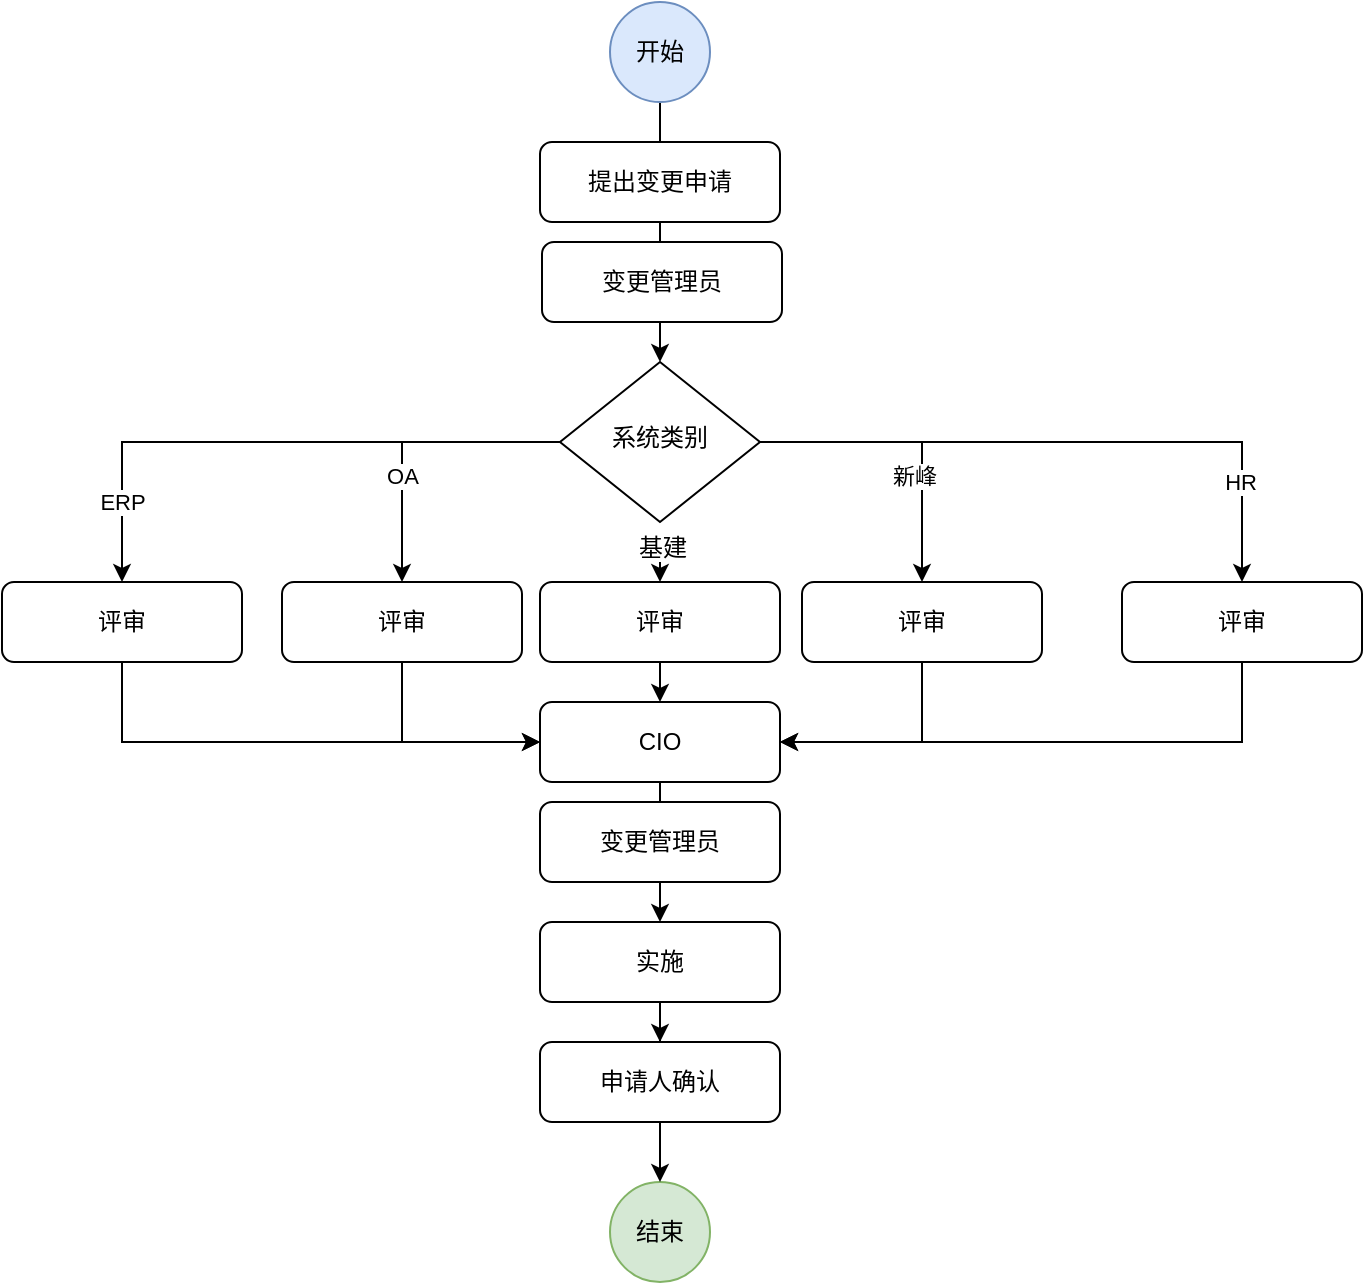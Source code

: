 <mxfile version="21.3.2" type="github">
  <diagram id="C5RBs43oDa-KdzZeNtuy" name="Page-1">
    <mxGraphModel dx="739" dy="470" grid="1" gridSize="10" guides="1" tooltips="1" connect="1" arrows="1" fold="1" page="1" pageScale="1" pageWidth="827" pageHeight="1169" math="0" shadow="0">
      <root>
        <mxCell id="WIyWlLk6GJQsqaUBKTNV-0" />
        <mxCell id="WIyWlLk6GJQsqaUBKTNV-1" parent="WIyWlLk6GJQsqaUBKTNV-0" />
        <mxCell id="n2nxHzEbUFdmFaFhW0tO-0" style="edgeStyle=orthogonalEdgeStyle;rounded=0;orthogonalLoop=1;jettySize=auto;html=1;exitX=0;exitY=0.5;exitDx=0;exitDy=0;entryX=0.5;entryY=0;entryDx=0;entryDy=0;" parent="WIyWlLk6GJQsqaUBKTNV-1" source="n2nxHzEbUFdmFaFhW0tO-8" target="n2nxHzEbUFdmFaFhW0tO-18" edge="1">
          <mxGeometry relative="1" as="geometry" />
        </mxCell>
        <mxCell id="n2nxHzEbUFdmFaFhW0tO-1" value="OA" style="edgeLabel;html=1;align=center;verticalAlign=middle;resizable=0;points=[];" parent="n2nxHzEbUFdmFaFhW0tO-0" vertex="1" connectable="0">
          <mxGeometry x="0.28" y="1" relative="1" as="geometry">
            <mxPoint x="-1" as="offset" />
          </mxGeometry>
        </mxCell>
        <mxCell id="n2nxHzEbUFdmFaFhW0tO-2" style="edgeStyle=orthogonalEdgeStyle;rounded=0;orthogonalLoop=1;jettySize=auto;html=1;exitX=1;exitY=0.5;exitDx=0;exitDy=0;entryX=0.5;entryY=0;entryDx=0;entryDy=0;" parent="WIyWlLk6GJQsqaUBKTNV-1" source="n2nxHzEbUFdmFaFhW0tO-8" target="n2nxHzEbUFdmFaFhW0tO-20" edge="1">
          <mxGeometry relative="1" as="geometry" />
        </mxCell>
        <mxCell id="n2nxHzEbUFdmFaFhW0tO-3" value="新峰" style="edgeLabel;html=1;align=center;verticalAlign=middle;resizable=0;points=[];" parent="n2nxHzEbUFdmFaFhW0tO-2" vertex="1" connectable="0">
          <mxGeometry x="0.294" y="-4" relative="1" as="geometry">
            <mxPoint as="offset" />
          </mxGeometry>
        </mxCell>
        <mxCell id="n2nxHzEbUFdmFaFhW0tO-4" style="edgeStyle=orthogonalEdgeStyle;rounded=0;orthogonalLoop=1;jettySize=auto;html=1;exitX=1;exitY=0.5;exitDx=0;exitDy=0;entryX=0.5;entryY=0;entryDx=0;entryDy=0;" parent="WIyWlLk6GJQsqaUBKTNV-1" source="n2nxHzEbUFdmFaFhW0tO-8" target="n2nxHzEbUFdmFaFhW0tO-22" edge="1">
          <mxGeometry relative="1" as="geometry" />
        </mxCell>
        <mxCell id="n2nxHzEbUFdmFaFhW0tO-5" value="HR" style="edgeLabel;html=1;align=center;verticalAlign=middle;resizable=0;points=[];" parent="n2nxHzEbUFdmFaFhW0tO-4" vertex="1" connectable="0">
          <mxGeometry x="0.674" y="-1" relative="1" as="geometry">
            <mxPoint as="offset" />
          </mxGeometry>
        </mxCell>
        <mxCell id="n2nxHzEbUFdmFaFhW0tO-6" style="edgeStyle=orthogonalEdgeStyle;rounded=0;orthogonalLoop=1;jettySize=auto;html=1;exitX=0;exitY=0.5;exitDx=0;exitDy=0;entryX=0.5;entryY=0;entryDx=0;entryDy=0;" parent="WIyWlLk6GJQsqaUBKTNV-1" source="n2nxHzEbUFdmFaFhW0tO-8" target="n2nxHzEbUFdmFaFhW0tO-15" edge="1">
          <mxGeometry relative="1" as="geometry" />
        </mxCell>
        <mxCell id="n2nxHzEbUFdmFaFhW0tO-7" value="ERP" style="edgeLabel;html=1;align=center;verticalAlign=middle;resizable=0;points=[];" parent="n2nxHzEbUFdmFaFhW0tO-6" vertex="1" connectable="0">
          <mxGeometry x="0.645" y="-3" relative="1" as="geometry">
            <mxPoint x="3" y="11" as="offset" />
          </mxGeometry>
        </mxCell>
        <mxCell id="rHmILMbRarcdbCMHkEGJ-1" style="edgeStyle=orthogonalEdgeStyle;rounded=0;orthogonalLoop=1;jettySize=auto;html=1;exitX=0.5;exitY=1;exitDx=0;exitDy=0;entryX=0.5;entryY=0;entryDx=0;entryDy=0;" parent="WIyWlLk6GJQsqaUBKTNV-1" target="rHmILMbRarcdbCMHkEGJ-0" edge="1">
          <mxGeometry relative="1" as="geometry">
            <mxPoint x="403" y="290" as="sourcePoint" />
          </mxGeometry>
        </mxCell>
        <mxCell id="n2nxHzEbUFdmFaFhW0tO-8" value="系统类别" style="rhombus;whiteSpace=wrap;html=1;shadow=0;fontFamily=Helvetica;fontSize=12;align=center;strokeWidth=1;spacing=6;spacingTop=-4;" parent="WIyWlLk6GJQsqaUBKTNV-1" vertex="1">
          <mxGeometry x="353" y="190" width="100" height="80" as="geometry" />
        </mxCell>
        <mxCell id="n2nxHzEbUFdmFaFhW0tO-9" style="edgeStyle=orthogonalEdgeStyle;rounded=0;orthogonalLoop=1;jettySize=auto;html=1;exitX=0.5;exitY=1;exitDx=0;exitDy=0;" parent="WIyWlLk6GJQsqaUBKTNV-1" source="n2nxHzEbUFdmFaFhW0tO-10" target="n2nxHzEbUFdmFaFhW0tO-8" edge="1">
          <mxGeometry relative="1" as="geometry" />
        </mxCell>
        <mxCell id="n2nxHzEbUFdmFaFhW0tO-10" value="开始" style="ellipse;whiteSpace=wrap;html=1;aspect=fixed;fillColor=#dae8fc;strokeColor=#6c8ebf;" parent="WIyWlLk6GJQsqaUBKTNV-1" vertex="1">
          <mxGeometry x="378" y="10" width="50" height="50" as="geometry" />
        </mxCell>
        <mxCell id="n2nxHzEbUFdmFaFhW0tO-11" value="结束" style="ellipse;whiteSpace=wrap;html=1;aspect=fixed;fillColor=#d5e8d4;strokeColor=#82b366;" parent="WIyWlLk6GJQsqaUBKTNV-1" vertex="1">
          <mxGeometry x="378" y="600" width="50" height="50" as="geometry" />
        </mxCell>
        <mxCell id="n2nxHzEbUFdmFaFhW0tO-12" style="edgeStyle=orthogonalEdgeStyle;rounded=0;orthogonalLoop=1;jettySize=auto;html=1;exitX=0.5;exitY=1;exitDx=0;exitDy=0;entryX=0.5;entryY=0;entryDx=0;entryDy=0;" parent="WIyWlLk6GJQsqaUBKTNV-1" source="n2nxHzEbUFdmFaFhW0tO-13" target="n2nxHzEbUFdmFaFhW0tO-24" edge="1">
          <mxGeometry relative="1" as="geometry" />
        </mxCell>
        <mxCell id="n2nxHzEbUFdmFaFhW0tO-13" value="CIO" style="rounded=1;whiteSpace=wrap;html=1;fontSize=12;glass=0;strokeWidth=1;shadow=0;" parent="WIyWlLk6GJQsqaUBKTNV-1" vertex="1">
          <mxGeometry x="343" y="360" width="120" height="40" as="geometry" />
        </mxCell>
        <mxCell id="n2nxHzEbUFdmFaFhW0tO-14" style="edgeStyle=orthogonalEdgeStyle;rounded=0;orthogonalLoop=1;jettySize=auto;html=1;exitX=0.5;exitY=1;exitDx=0;exitDy=0;entryX=0;entryY=0.5;entryDx=0;entryDy=0;" parent="WIyWlLk6GJQsqaUBKTNV-1" source="n2nxHzEbUFdmFaFhW0tO-15" target="n2nxHzEbUFdmFaFhW0tO-13" edge="1">
          <mxGeometry relative="1" as="geometry" />
        </mxCell>
        <mxCell id="n2nxHzEbUFdmFaFhW0tO-15" value="评审" style="rounded=1;whiteSpace=wrap;html=1;fontSize=12;glass=0;strokeWidth=1;shadow=0;" parent="WIyWlLk6GJQsqaUBKTNV-1" vertex="1">
          <mxGeometry x="74" y="300" width="120" height="40" as="geometry" />
        </mxCell>
        <mxCell id="n2nxHzEbUFdmFaFhW0tO-16" value="&lt;mxGraphModel&gt;&lt;root&gt;&lt;mxCell id=“0”/&gt;&lt;mxCell id=“1” parent=“0”/&gt;&lt;mxCell id=“2” value=“直线领导” style=“rounded=1;whiteSpace=wrap;html=1;fontSize=12;glass=0;strokeWidth=1;shadow=0;” vertex=“1” parent=“1”&gt;&lt;mxGeometry x=“160” y=“80” width=“120” height=“40” as=“geometry”/&gt;&lt;/mxCell&gt;&lt;/root&gt;&lt;/mxGraphModel&gt;" style="text;whiteSpace=wrap;html=1;" parent="WIyWlLk6GJQsqaUBKTNV-1" vertex="1">
          <mxGeometry x="589" y="310" width="60" height="50" as="geometry" />
        </mxCell>
        <mxCell id="n2nxHzEbUFdmFaFhW0tO-17" style="edgeStyle=orthogonalEdgeStyle;rounded=0;orthogonalLoop=1;jettySize=auto;html=1;exitX=0.5;exitY=1;exitDx=0;exitDy=0;entryX=0;entryY=0.5;entryDx=0;entryDy=0;" parent="WIyWlLk6GJQsqaUBKTNV-1" source="n2nxHzEbUFdmFaFhW0tO-18" target="n2nxHzEbUFdmFaFhW0tO-13" edge="1">
          <mxGeometry relative="1" as="geometry" />
        </mxCell>
        <mxCell id="n2nxHzEbUFdmFaFhW0tO-18" value="评审" style="rounded=1;whiteSpace=wrap;html=1;fontSize=12;glass=0;strokeWidth=1;shadow=0;" parent="WIyWlLk6GJQsqaUBKTNV-1" vertex="1">
          <mxGeometry x="214" y="300" width="120" height="40" as="geometry" />
        </mxCell>
        <mxCell id="n2nxHzEbUFdmFaFhW0tO-19" style="edgeStyle=orthogonalEdgeStyle;rounded=0;orthogonalLoop=1;jettySize=auto;html=1;exitX=0.5;exitY=1;exitDx=0;exitDy=0;entryX=1;entryY=0.5;entryDx=0;entryDy=0;" parent="WIyWlLk6GJQsqaUBKTNV-1" source="n2nxHzEbUFdmFaFhW0tO-20" target="n2nxHzEbUFdmFaFhW0tO-13" edge="1">
          <mxGeometry relative="1" as="geometry" />
        </mxCell>
        <mxCell id="n2nxHzEbUFdmFaFhW0tO-20" value="评审" style="rounded=1;whiteSpace=wrap;html=1;fontSize=12;glass=0;strokeWidth=1;shadow=0;" parent="WIyWlLk6GJQsqaUBKTNV-1" vertex="1">
          <mxGeometry x="474" y="300" width="120" height="40" as="geometry" />
        </mxCell>
        <mxCell id="n2nxHzEbUFdmFaFhW0tO-21" style="edgeStyle=orthogonalEdgeStyle;rounded=0;orthogonalLoop=1;jettySize=auto;html=1;exitX=0.5;exitY=1;exitDx=0;exitDy=0;entryX=1;entryY=0.5;entryDx=0;entryDy=0;" parent="WIyWlLk6GJQsqaUBKTNV-1" source="n2nxHzEbUFdmFaFhW0tO-22" target="n2nxHzEbUFdmFaFhW0tO-13" edge="1">
          <mxGeometry relative="1" as="geometry" />
        </mxCell>
        <mxCell id="n2nxHzEbUFdmFaFhW0tO-22" value="评审" style="rounded=1;whiteSpace=wrap;html=1;fontSize=12;glass=0;strokeWidth=1;shadow=0;" parent="WIyWlLk6GJQsqaUBKTNV-1" vertex="1">
          <mxGeometry x="634" y="300" width="120" height="40" as="geometry" />
        </mxCell>
        <mxCell id="n2nxHzEbUFdmFaFhW0tO-23" style="edgeStyle=orthogonalEdgeStyle;rounded=0;orthogonalLoop=1;jettySize=auto;html=1;exitX=0.5;exitY=1;exitDx=0;exitDy=0;" parent="WIyWlLk6GJQsqaUBKTNV-1" source="n2nxHzEbUFdmFaFhW0tO-24" target="n2nxHzEbUFdmFaFhW0tO-26" edge="1">
          <mxGeometry relative="1" as="geometry" />
        </mxCell>
        <mxCell id="n2nxHzEbUFdmFaFhW0tO-24" value="实施" style="rounded=1;whiteSpace=wrap;html=1;fontSize=12;glass=0;strokeWidth=1;shadow=0;" parent="WIyWlLk6GJQsqaUBKTNV-1" vertex="1">
          <mxGeometry x="343" y="470" width="120" height="40" as="geometry" />
        </mxCell>
        <mxCell id="n2nxHzEbUFdmFaFhW0tO-25" style="edgeStyle=orthogonalEdgeStyle;rounded=0;orthogonalLoop=1;jettySize=auto;html=1;exitX=0.5;exitY=1;exitDx=0;exitDy=0;entryX=0.5;entryY=0;entryDx=0;entryDy=0;" parent="WIyWlLk6GJQsqaUBKTNV-1" source="n2nxHzEbUFdmFaFhW0tO-26" target="n2nxHzEbUFdmFaFhW0tO-11" edge="1">
          <mxGeometry relative="1" as="geometry" />
        </mxCell>
        <mxCell id="n2nxHzEbUFdmFaFhW0tO-26" value="申请人确认" style="rounded=1;whiteSpace=wrap;html=1;fontSize=12;glass=0;strokeWidth=1;shadow=0;" parent="WIyWlLk6GJQsqaUBKTNV-1" vertex="1">
          <mxGeometry x="343" y="530" width="120" height="40" as="geometry" />
        </mxCell>
        <mxCell id="rHmILMbRarcdbCMHkEGJ-2" style="edgeStyle=orthogonalEdgeStyle;rounded=0;orthogonalLoop=1;jettySize=auto;html=1;exitX=0.5;exitY=1;exitDx=0;exitDy=0;entryX=0.5;entryY=0;entryDx=0;entryDy=0;" parent="WIyWlLk6GJQsqaUBKTNV-1" source="rHmILMbRarcdbCMHkEGJ-0" target="n2nxHzEbUFdmFaFhW0tO-13" edge="1">
          <mxGeometry relative="1" as="geometry" />
        </mxCell>
        <mxCell id="rHmILMbRarcdbCMHkEGJ-0" value="评审" style="rounded=1;whiteSpace=wrap;html=1;fontSize=12;glass=0;strokeWidth=1;shadow=0;" parent="WIyWlLk6GJQsqaUBKTNV-1" vertex="1">
          <mxGeometry x="343" y="300" width="120" height="40" as="geometry" />
        </mxCell>
        <mxCell id="rHmILMbRarcdbCMHkEGJ-3" value="基建" style="text;html=1;align=center;verticalAlign=middle;resizable=0;points=[];autosize=1;strokeColor=none;fillColor=none;" parent="WIyWlLk6GJQsqaUBKTNV-1" vertex="1">
          <mxGeometry x="379" y="268" width="50" height="30" as="geometry" />
        </mxCell>
        <mxCell id="rHmILMbRarcdbCMHkEGJ-4" value="提出变更申请" style="rounded=1;whiteSpace=wrap;html=1;fontSize=12;glass=0;strokeWidth=1;shadow=0;" parent="WIyWlLk6GJQsqaUBKTNV-1" vertex="1">
          <mxGeometry x="343" y="80" width="120" height="40" as="geometry" />
        </mxCell>
        <mxCell id="vjGCRVITtHysmmWFolyl-0" value="变更管理员" style="rounded=1;whiteSpace=wrap;html=1;fontSize=12;glass=0;strokeWidth=1;shadow=0;" vertex="1" parent="WIyWlLk6GJQsqaUBKTNV-1">
          <mxGeometry x="344" y="130" width="120" height="40" as="geometry" />
        </mxCell>
        <mxCell id="vjGCRVITtHysmmWFolyl-1" value="变更管理员" style="rounded=1;whiteSpace=wrap;html=1;fontSize=12;glass=0;strokeWidth=1;shadow=0;" vertex="1" parent="WIyWlLk6GJQsqaUBKTNV-1">
          <mxGeometry x="343" y="410" width="120" height="40" as="geometry" />
        </mxCell>
      </root>
    </mxGraphModel>
  </diagram>
</mxfile>
